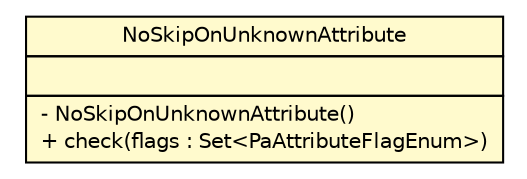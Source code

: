 #!/usr/local/bin/dot
#
# Class diagram 
# Generated by UMLGraph version R5_6 (http://www.umlgraph.org/)
#

digraph G {
	edge [fontname="Helvetica",fontsize=10,labelfontname="Helvetica",labelfontsize=10];
	node [fontname="Helvetica",fontsize=10,shape=plaintext];
	nodesep=0.25;
	ranksep=0.5;
	// org.ietf.nea.pa.validate.rules.NoSkipOnUnknownAttribute
	c40283 [label=<<table title="org.ietf.nea.pa.validate.rules.NoSkipOnUnknownAttribute" border="0" cellborder="1" cellspacing="0" cellpadding="2" port="p" bgcolor="lemonChiffon" href="./NoSkipOnUnknownAttribute.html">
		<tr><td><table border="0" cellspacing="0" cellpadding="1">
<tr><td align="center" balign="center"> NoSkipOnUnknownAttribute </td></tr>
		</table></td></tr>
		<tr><td><table border="0" cellspacing="0" cellpadding="1">
<tr><td align="left" balign="left">  </td></tr>
		</table></td></tr>
		<tr><td><table border="0" cellspacing="0" cellpadding="1">
<tr><td align="left" balign="left"> - NoSkipOnUnknownAttribute() </td></tr>
<tr><td align="left" balign="left"> + check(flags : Set&lt;PaAttributeFlagEnum&gt;) </td></tr>
		</table></td></tr>
		</table>>, URL="./NoSkipOnUnknownAttribute.html", fontname="Helvetica", fontcolor="black", fontsize=10.0];
}


